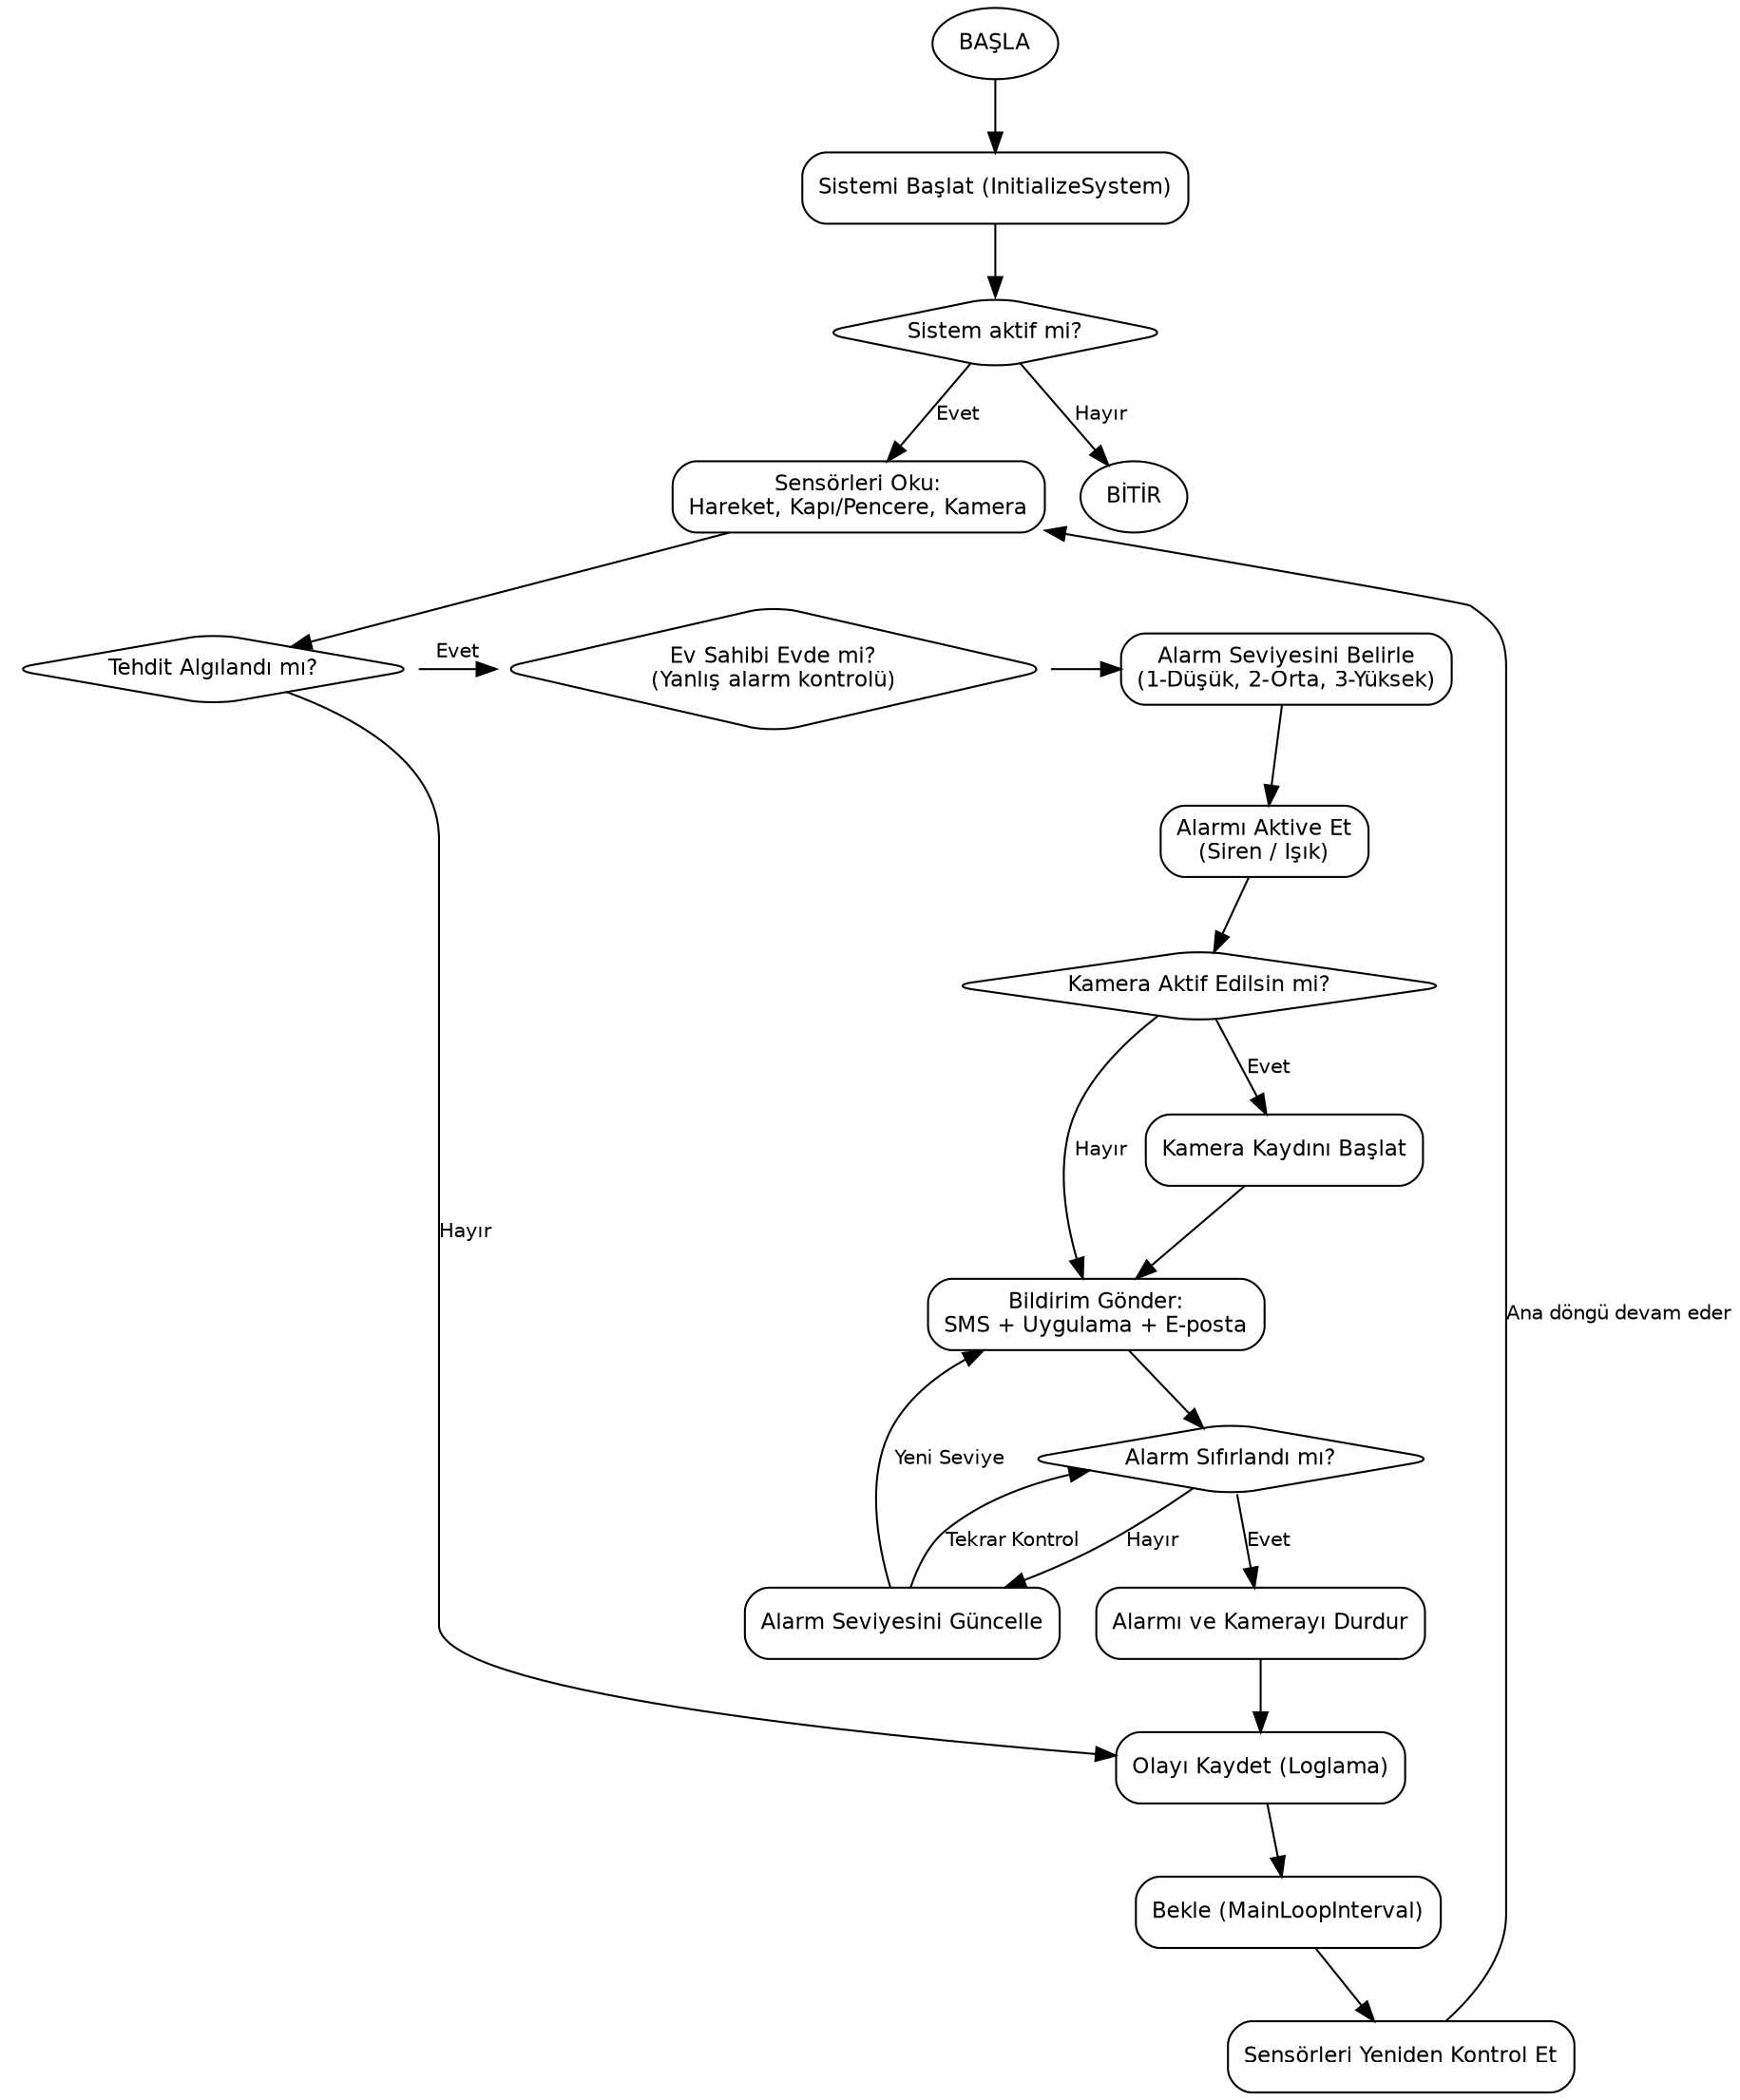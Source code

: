 digraph AkilliEvGuvenlikSistemi {
  rankdir=TB;
  node [shape=box, style=rounded, fontname="Helvetica", fontsize=11];
  edge [fontname="Helvetica", fontsize=10];

  // --- Düğümler ---
  BASLA [shape=ellipse, label="BAŞLA"];
  INIT [label="Sistemi Başlat (InitializeSystem)"];
  CHECK_SYSTEM [shape=diamond, label="Sistem aktif mi?"];
  SENSOR_READ [label="Sensörleri Oku:\nHareket, Kapı/Pencere, Kamera"];
  CHECK_THREAT [shape=diamond, label="Tehdit Algılandı mı?"];
  CHECK_OWNER [shape=diamond, label="Ev Sahibi Evde mi?\n(Yanlış alarm kontrolü)"];
  DETERMINE_LEVEL [label="Alarm Seviyesini Belirle\n(1-Düşük, 2-Orta, 3-Yüksek)"];
  ACTIVATE_ALARM [label="Alarmı Aktive Et\n(Siren / Işık)"];
  CAMERA_CHECK [shape=diamond, label="Kamera Aktif Edilsin mi?"];
  CAMERA_ON [label="Kamera Kaydını Başlat"];
  SEND_NOTIFICATION [label="Bildirim Gönder:\nSMS + Uygulama + E-posta"];
  WAIT_RESET [shape=diamond, label="Alarm Sıfırlandı mı?"];
  ADJUST_ALARM [label="Alarm Seviyesini Güncelle"];
  DEACTIVATE [label="Alarmı ve Kamerayı Durdur"];
  LOG_EVENT [label="Olayı Kaydet (Loglama)"];
  SLEEP [label="Bekle (MainLoopInterval)"];
  LOOP_BACK [label="Sensörleri Yeniden Kontrol Et"];
  BITIR [shape=ellipse, label="BİTİR"];

  // --- Akış ---
  BASLA -> INIT -> CHECK_SYSTEM;
  CHECK_SYSTEM -> SENSOR_READ [label="Evet"];
  CHECK_SYSTEM -> BITIR [label="Hayır"];

  SENSOR_READ -> CHECK_THREAT;
  CHECK_THREAT -> LOG_EVENT [label="Hayır"];
  CHECK_THREAT -> CHECK_OWNER [label="Evet"];

  CHECK_OWNER -> DETERMINE_LEVEL;
  DETERMINE_LEVEL -> ACTIVATE_ALARM;
  ACTIVATE_ALARM -> CAMERA_CHECK;
  CAMERA_CHECK -> CAMERA_ON [label="Evet"];
  CAMERA_CHECK -> SEND_NOTIFICATION [label="Hayır"];
  CAMERA_ON -> SEND_NOTIFICATION;

  SEND_NOTIFICATION -> WAIT_RESET;
  WAIT_RESET -> ADJUST_ALARM [label="Hayır"];
  WAIT_RESET -> DEACTIVATE [label="Evet"];

  ADJUST_ALARM -> SEND_NOTIFICATION [label="Yeni Seviye"];
  ADJUST_ALARM -> WAIT_RESET [label="Tekrar Kontrol"];

  DEACTIVATE -> LOG_EVENT;
  LOG_EVENT -> SLEEP;
  SLEEP -> LOOP_BACK;
  LOOP_BACK -> SENSOR_READ [label="Ana döngü devam eder"];

  // --- Görsel düzen ---
  { rank = same; CHECK_THREAT; CHECK_OWNER; DETERMINE_LEVEL; }
}
